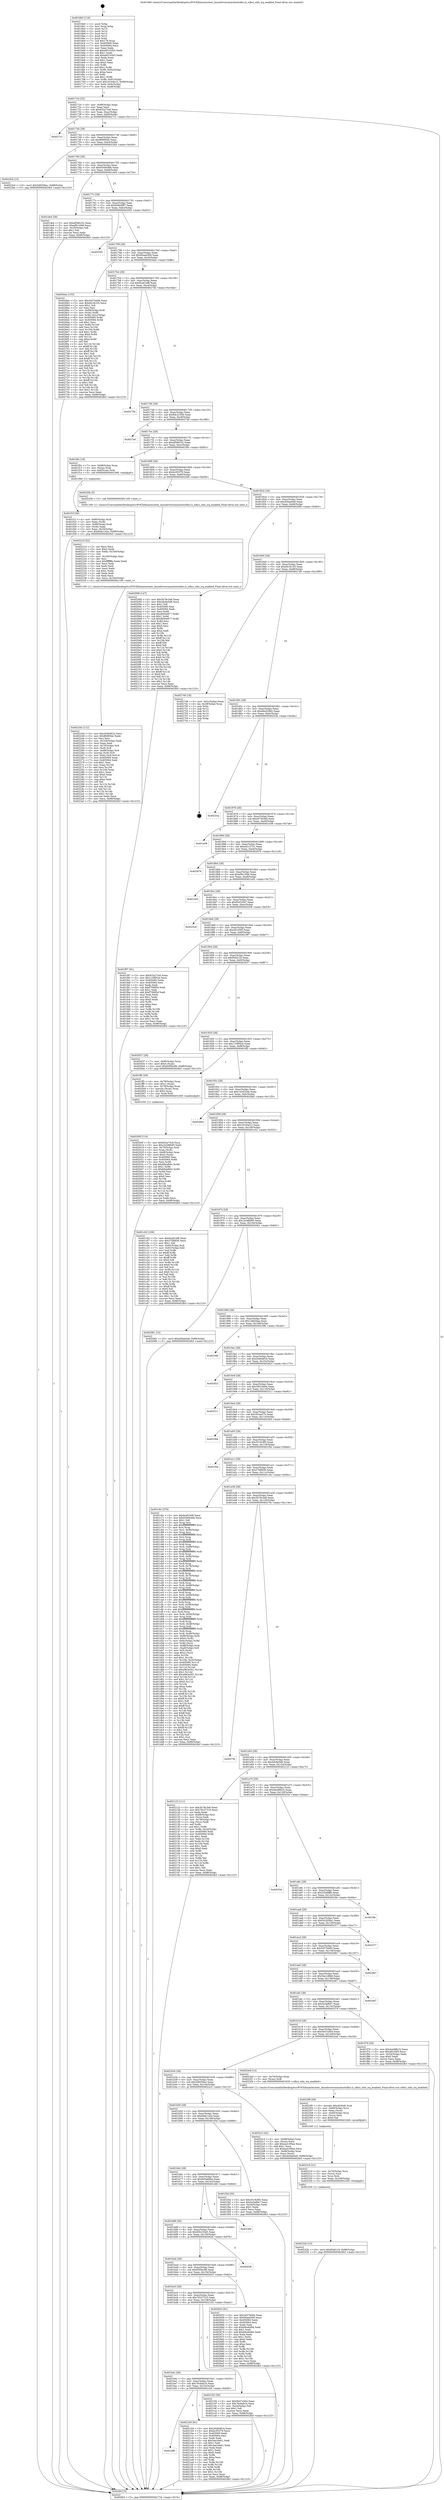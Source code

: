 digraph "0x4016b0" {
  label = "0x4016b0 (/mnt/c/Users/mathe/Desktop/tcc/POCII/binaries/extr_linuxdriversmmchostsdhci.h_sdhci_sdio_irq_enabled_Final-ollvm.out::main(0))"
  labelloc = "t"
  node[shape=record]

  Entry [label="",width=0.3,height=0.3,shape=circle,fillcolor=black,style=filled]
  "0x401724" [label="{
     0x401724 [32]\l
     | [instrs]\l
     &nbsp;&nbsp;0x401724 \<+6\>: mov -0x98(%rbp),%eax\l
     &nbsp;&nbsp;0x40172a \<+2\>: mov %eax,%ecx\l
     &nbsp;&nbsp;0x40172c \<+6\>: sub $0x832a73c6,%ecx\l
     &nbsp;&nbsp;0x401732 \<+6\>: mov %eax,-0xac(%rbp)\l
     &nbsp;&nbsp;0x401738 \<+6\>: mov %ecx,-0xb0(%rbp)\l
     &nbsp;&nbsp;0x40173e \<+6\>: je 00000000004027c1 \<main+0x1111\>\l
  }"]
  "0x4027c1" [label="{
     0x4027c1\l
  }", style=dashed]
  "0x401744" [label="{
     0x401744 [28]\l
     | [instrs]\l
     &nbsp;&nbsp;0x401744 \<+5\>: jmp 0000000000401749 \<main+0x99\>\l
     &nbsp;&nbsp;0x401749 \<+6\>: mov -0xac(%rbp),%eax\l
     &nbsp;&nbsp;0x40174f \<+5\>: sub $0x8f4f00dc,%eax\l
     &nbsp;&nbsp;0x401754 \<+6\>: mov %eax,-0xb4(%rbp)\l
     &nbsp;&nbsp;0x40175a \<+6\>: je 00000000004022b4 \<main+0xc04\>\l
  }"]
  Exit [label="",width=0.3,height=0.3,shape=circle,fillcolor=black,style=filled,peripheries=2]
  "0x4022b4" [label="{
     0x4022b4 [15]\l
     | [instrs]\l
     &nbsp;&nbsp;0x4022b4 \<+10\>: movl $0x5d8358ac,-0x98(%rbp)\l
     &nbsp;&nbsp;0x4022be \<+5\>: jmp 00000000004028cf \<main+0x121f\>\l
  }"]
  "0x401760" [label="{
     0x401760 [28]\l
     | [instrs]\l
     &nbsp;&nbsp;0x401760 \<+5\>: jmp 0000000000401765 \<main+0xb5\>\l
     &nbsp;&nbsp;0x401765 \<+6\>: mov -0xac(%rbp),%eax\l
     &nbsp;&nbsp;0x40176b \<+5\>: sub $0x93494466,%eax\l
     &nbsp;&nbsp;0x401770 \<+6\>: mov %eax,-0xb8(%rbp)\l
     &nbsp;&nbsp;0x401776 \<+6\>: je 0000000000401de4 \<main+0x734\>\l
  }"]
  "0x40232b" [label="{
     0x40232b [15]\l
     | [instrs]\l
     &nbsp;&nbsp;0x40232b \<+10\>: movl $0xf5dd124,-0x98(%rbp)\l
     &nbsp;&nbsp;0x402335 \<+5\>: jmp 00000000004028cf \<main+0x121f\>\l
  }"]
  "0x401de4" [label="{
     0x401de4 [30]\l
     | [instrs]\l
     &nbsp;&nbsp;0x401de4 \<+5\>: mov $0xaf596232,%eax\l
     &nbsp;&nbsp;0x401de9 \<+5\>: mov $0xef0c1646,%ecx\l
     &nbsp;&nbsp;0x401dee \<+3\>: mov -0x35(%rbp),%dl\l
     &nbsp;&nbsp;0x401df1 \<+3\>: test $0x1,%dl\l
     &nbsp;&nbsp;0x401df4 \<+3\>: cmovne %ecx,%eax\l
     &nbsp;&nbsp;0x401df7 \<+6\>: mov %eax,-0x98(%rbp)\l
     &nbsp;&nbsp;0x401dfd \<+5\>: jmp 00000000004028cf \<main+0x121f\>\l
  }"]
  "0x40177c" [label="{
     0x40177c [28]\l
     | [instrs]\l
     &nbsp;&nbsp;0x40177c \<+5\>: jmp 0000000000401781 \<main+0xd1\>\l
     &nbsp;&nbsp;0x401781 \<+6\>: mov -0xac(%rbp),%eax\l
     &nbsp;&nbsp;0x401787 \<+5\>: sub $0x938c88f7,%eax\l
     &nbsp;&nbsp;0x40178c \<+6\>: mov %eax,-0xbc(%rbp)\l
     &nbsp;&nbsp;0x401792 \<+6\>: je 0000000000402502 \<main+0xe52\>\l
  }"]
  "0x402316" [label="{
     0x402316 [21]\l
     | [instrs]\l
     &nbsp;&nbsp;0x402316 \<+4\>: mov -0x70(%rbp),%rcx\l
     &nbsp;&nbsp;0x40231a \<+3\>: mov (%rcx),%rcx\l
     &nbsp;&nbsp;0x40231d \<+3\>: mov %rcx,%rdi\l
     &nbsp;&nbsp;0x402320 \<+6\>: mov %eax,-0x168(%rbp)\l
     &nbsp;&nbsp;0x402326 \<+5\>: call 0000000000401030 \<free@plt\>\l
     | [calls]\l
     &nbsp;&nbsp;0x401030 \{1\} (unknown)\l
  }"]
  "0x402502" [label="{
     0x402502\l
  }", style=dashed]
  "0x401798" [label="{
     0x401798 [28]\l
     | [instrs]\l
     &nbsp;&nbsp;0x401798 \<+5\>: jmp 000000000040179d \<main+0xed\>\l
     &nbsp;&nbsp;0x40179d \<+6\>: mov -0xac(%rbp),%eax\l
     &nbsp;&nbsp;0x4017a3 \<+5\>: sub $0x95aed306,%eax\l
     &nbsp;&nbsp;0x4017a8 \<+6\>: mov %eax,-0xc0(%rbp)\l
     &nbsp;&nbsp;0x4017ae \<+6\>: je 00000000004026ae \<main+0xffe\>\l
  }"]
  "0x4022f9" [label="{
     0x4022f9 [29]\l
     | [instrs]\l
     &nbsp;&nbsp;0x4022f9 \<+10\>: movabs $0x4030d6,%rdi\l
     &nbsp;&nbsp;0x402303 \<+4\>: mov -0x60(%rbp),%rcx\l
     &nbsp;&nbsp;0x402307 \<+2\>: mov %eax,(%rcx)\l
     &nbsp;&nbsp;0x402309 \<+4\>: mov -0x60(%rbp),%rcx\l
     &nbsp;&nbsp;0x40230d \<+2\>: mov (%rcx),%esi\l
     &nbsp;&nbsp;0x40230f \<+2\>: mov $0x0,%al\l
     &nbsp;&nbsp;0x402311 \<+5\>: call 0000000000401040 \<printf@plt\>\l
     | [calls]\l
     &nbsp;&nbsp;0x401040 \{1\} (unknown)\l
  }"]
  "0x4026ae" [label="{
     0x4026ae [155]\l
     | [instrs]\l
     &nbsp;&nbsp;0x4026ae \<+5\>: mov $0x5457bb94,%eax\l
     &nbsp;&nbsp;0x4026b3 \<+5\>: mov $0xd418c1f3,%ecx\l
     &nbsp;&nbsp;0x4026b8 \<+2\>: mov $0x1,%dl\l
     &nbsp;&nbsp;0x4026ba \<+2\>: xor %esi,%esi\l
     &nbsp;&nbsp;0x4026bc \<+7\>: mov -0x90(%rbp),%rdi\l
     &nbsp;&nbsp;0x4026c3 \<+3\>: mov (%rdi),%r8d\l
     &nbsp;&nbsp;0x4026c6 \<+4\>: mov %r8d,-0x2c(%rbp)\l
     &nbsp;&nbsp;0x4026ca \<+8\>: mov 0x405060,%r8d\l
     &nbsp;&nbsp;0x4026d2 \<+8\>: mov 0x405064,%r9d\l
     &nbsp;&nbsp;0x4026da \<+3\>: sub $0x1,%esi\l
     &nbsp;&nbsp;0x4026dd \<+3\>: mov %r8d,%r10d\l
     &nbsp;&nbsp;0x4026e0 \<+3\>: add %esi,%r10d\l
     &nbsp;&nbsp;0x4026e3 \<+4\>: imul %r10d,%r8d\l
     &nbsp;&nbsp;0x4026e7 \<+4\>: and $0x1,%r8d\l
     &nbsp;&nbsp;0x4026eb \<+4\>: cmp $0x0,%r8d\l
     &nbsp;&nbsp;0x4026ef \<+4\>: sete %r11b\l
     &nbsp;&nbsp;0x4026f3 \<+4\>: cmp $0xa,%r9d\l
     &nbsp;&nbsp;0x4026f7 \<+3\>: setl %bl\l
     &nbsp;&nbsp;0x4026fa \<+3\>: mov %r11b,%r14b\l
     &nbsp;&nbsp;0x4026fd \<+4\>: xor $0xff,%r14b\l
     &nbsp;&nbsp;0x402701 \<+3\>: mov %bl,%r15b\l
     &nbsp;&nbsp;0x402704 \<+4\>: xor $0xff,%r15b\l
     &nbsp;&nbsp;0x402708 \<+3\>: xor $0x1,%dl\l
     &nbsp;&nbsp;0x40270b \<+3\>: mov %r14b,%r12b\l
     &nbsp;&nbsp;0x40270e \<+4\>: and $0xff,%r12b\l
     &nbsp;&nbsp;0x402712 \<+3\>: and %dl,%r11b\l
     &nbsp;&nbsp;0x402715 \<+3\>: mov %r15b,%r13b\l
     &nbsp;&nbsp;0x402718 \<+4\>: and $0xff,%r13b\l
     &nbsp;&nbsp;0x40271c \<+2\>: and %dl,%bl\l
     &nbsp;&nbsp;0x40271e \<+3\>: or %r11b,%r12b\l
     &nbsp;&nbsp;0x402721 \<+3\>: or %bl,%r13b\l
     &nbsp;&nbsp;0x402724 \<+3\>: xor %r13b,%r12b\l
     &nbsp;&nbsp;0x402727 \<+3\>: or %r15b,%r14b\l
     &nbsp;&nbsp;0x40272a \<+4\>: xor $0xff,%r14b\l
     &nbsp;&nbsp;0x40272e \<+3\>: or $0x1,%dl\l
     &nbsp;&nbsp;0x402731 \<+3\>: and %dl,%r14b\l
     &nbsp;&nbsp;0x402734 \<+3\>: or %r14b,%r12b\l
     &nbsp;&nbsp;0x402737 \<+4\>: test $0x1,%r12b\l
     &nbsp;&nbsp;0x40273b \<+3\>: cmovne %ecx,%eax\l
     &nbsp;&nbsp;0x40273e \<+6\>: mov %eax,-0x98(%rbp)\l
     &nbsp;&nbsp;0x402744 \<+5\>: jmp 00000000004028cf \<main+0x121f\>\l
  }"]
  "0x4017b4" [label="{
     0x4017b4 [28]\l
     | [instrs]\l
     &nbsp;&nbsp;0x4017b4 \<+5\>: jmp 00000000004017b9 \<main+0x109\>\l
     &nbsp;&nbsp;0x4017b9 \<+6\>: mov -0xac(%rbp),%eax\l
     &nbsp;&nbsp;0x4017bf \<+5\>: sub $0x9ca81bf6,%eax\l
     &nbsp;&nbsp;0x4017c4 \<+6\>: mov %eax,-0xc4(%rbp)\l
     &nbsp;&nbsp;0x4017ca \<+6\>: je 000000000040275b \<main+0x10ab\>\l
  }"]
  "0x402244" [label="{
     0x402244 [112]\l
     | [instrs]\l
     &nbsp;&nbsp;0x402244 \<+5\>: mov $0x2646481b,%ecx\l
     &nbsp;&nbsp;0x402249 \<+5\>: mov $0x8f4f00dc,%edx\l
     &nbsp;&nbsp;0x40224e \<+2\>: xor %esi,%esi\l
     &nbsp;&nbsp;0x402250 \<+6\>: mov -0x164(%rbp),%edi\l
     &nbsp;&nbsp;0x402256 \<+3\>: imul %eax,%edi\l
     &nbsp;&nbsp;0x402259 \<+4\>: mov -0x70(%rbp),%r8\l
     &nbsp;&nbsp;0x40225d \<+3\>: mov (%r8),%r8\l
     &nbsp;&nbsp;0x402260 \<+4\>: mov -0x68(%rbp),%r9\l
     &nbsp;&nbsp;0x402264 \<+3\>: movslq (%r9),%r9\l
     &nbsp;&nbsp;0x402267 \<+4\>: mov %edi,(%r8,%r9,4)\l
     &nbsp;&nbsp;0x40226b \<+7\>: mov 0x405060,%eax\l
     &nbsp;&nbsp;0x402272 \<+7\>: mov 0x405064,%edi\l
     &nbsp;&nbsp;0x402279 \<+3\>: sub $0x1,%esi\l
     &nbsp;&nbsp;0x40227c \<+3\>: mov %eax,%r10d\l
     &nbsp;&nbsp;0x40227f \<+3\>: add %esi,%r10d\l
     &nbsp;&nbsp;0x402282 \<+4\>: imul %r10d,%eax\l
     &nbsp;&nbsp;0x402286 \<+3\>: and $0x1,%eax\l
     &nbsp;&nbsp;0x402289 \<+3\>: cmp $0x0,%eax\l
     &nbsp;&nbsp;0x40228c \<+4\>: sete %r11b\l
     &nbsp;&nbsp;0x402290 \<+3\>: cmp $0xa,%edi\l
     &nbsp;&nbsp;0x402293 \<+3\>: setl %bl\l
     &nbsp;&nbsp;0x402296 \<+3\>: mov %r11b,%r14b\l
     &nbsp;&nbsp;0x402299 \<+3\>: and %bl,%r14b\l
     &nbsp;&nbsp;0x40229c \<+3\>: xor %bl,%r11b\l
     &nbsp;&nbsp;0x40229f \<+3\>: or %r11b,%r14b\l
     &nbsp;&nbsp;0x4022a2 \<+4\>: test $0x1,%r14b\l
     &nbsp;&nbsp;0x4022a6 \<+3\>: cmovne %edx,%ecx\l
     &nbsp;&nbsp;0x4022a9 \<+6\>: mov %ecx,-0x98(%rbp)\l
     &nbsp;&nbsp;0x4022af \<+5\>: jmp 00000000004028cf \<main+0x121f\>\l
  }"]
  "0x40275b" [label="{
     0x40275b\l
  }", style=dashed]
  "0x4017d0" [label="{
     0x4017d0 [28]\l
     | [instrs]\l
     &nbsp;&nbsp;0x4017d0 \<+5\>: jmp 00000000004017d5 \<main+0x125\>\l
     &nbsp;&nbsp;0x4017d5 \<+6\>: mov -0xac(%rbp),%eax\l
     &nbsp;&nbsp;0x4017db \<+5\>: sub $0x9dc2c556,%eax\l
     &nbsp;&nbsp;0x4017e0 \<+6\>: mov %eax,-0xc8(%rbp)\l
     &nbsp;&nbsp;0x4017e6 \<+6\>: je 00000000004027a0 \<main+0x10f0\>\l
  }"]
  "0x402210" [label="{
     0x402210 [52]\l
     | [instrs]\l
     &nbsp;&nbsp;0x402210 \<+2\>: xor %ecx,%ecx\l
     &nbsp;&nbsp;0x402212 \<+5\>: mov $0x2,%edx\l
     &nbsp;&nbsp;0x402217 \<+6\>: mov %edx,-0x160(%rbp)\l
     &nbsp;&nbsp;0x40221d \<+1\>: cltd\l
     &nbsp;&nbsp;0x40221e \<+6\>: mov -0x160(%rbp),%esi\l
     &nbsp;&nbsp;0x402224 \<+2\>: idiv %esi\l
     &nbsp;&nbsp;0x402226 \<+6\>: imul $0xfffffffe,%edx,%edx\l
     &nbsp;&nbsp;0x40222c \<+2\>: mov %ecx,%edi\l
     &nbsp;&nbsp;0x40222e \<+2\>: sub %edx,%edi\l
     &nbsp;&nbsp;0x402230 \<+2\>: mov %ecx,%edx\l
     &nbsp;&nbsp;0x402232 \<+3\>: sub $0x1,%edx\l
     &nbsp;&nbsp;0x402235 \<+2\>: add %edx,%edi\l
     &nbsp;&nbsp;0x402237 \<+2\>: sub %edi,%ecx\l
     &nbsp;&nbsp;0x402239 \<+6\>: mov %ecx,-0x164(%rbp)\l
     &nbsp;&nbsp;0x40223f \<+5\>: call 0000000000401160 \<next_i\>\l
     | [calls]\l
     &nbsp;&nbsp;0x401160 \{1\} (/mnt/c/Users/mathe/Desktop/tcc/POCII/binaries/extr_linuxdriversmmchostsdhci.h_sdhci_sdio_irq_enabled_Final-ollvm.out::next_i)\l
  }"]
  "0x4027a0" [label="{
     0x4027a0\l
  }", style=dashed]
  "0x4017ec" [label="{
     0x4017ec [28]\l
     | [instrs]\l
     &nbsp;&nbsp;0x4017ec \<+5\>: jmp 00000000004017f1 \<main+0x141\>\l
     &nbsp;&nbsp;0x4017f1 \<+6\>: mov -0xac(%rbp),%eax\l
     &nbsp;&nbsp;0x4017f7 \<+5\>: sub $0xaf596232,%eax\l
     &nbsp;&nbsp;0x4017fc \<+6\>: mov %eax,-0xcc(%rbp)\l
     &nbsp;&nbsp;0x401802 \<+6\>: je 0000000000401f0c \<main+0x85c\>\l
  }"]
  "0x401bf8" [label="{
     0x401bf8\l
  }", style=dashed]
  "0x401f0c" [label="{
     0x401f0c [19]\l
     | [instrs]\l
     &nbsp;&nbsp;0x401f0c \<+7\>: mov -0x88(%rbp),%rax\l
     &nbsp;&nbsp;0x401f13 \<+3\>: mov (%rax),%rax\l
     &nbsp;&nbsp;0x401f16 \<+4\>: mov 0x8(%rax),%rdi\l
     &nbsp;&nbsp;0x401f1a \<+5\>: call 0000000000401060 \<atoi@plt\>\l
     | [calls]\l
     &nbsp;&nbsp;0x401060 \{1\} (unknown)\l
  }"]
  "0x401808" [label="{
     0x401808 [28]\l
     | [instrs]\l
     &nbsp;&nbsp;0x401808 \<+5\>: jmp 000000000040180d \<main+0x15d\>\l
     &nbsp;&nbsp;0x40180d \<+6\>: mov -0xac(%rbp),%eax\l
     &nbsp;&nbsp;0x401813 \<+5\>: sub $0xbc5f1f79,%eax\l
     &nbsp;&nbsp;0x401818 \<+6\>: mov %eax,-0xd0(%rbp)\l
     &nbsp;&nbsp;0x40181e \<+6\>: je 000000000040220b \<main+0xb5b\>\l
  }"]
  "0x4021b0" [label="{
     0x4021b0 [91]\l
     | [instrs]\l
     &nbsp;&nbsp;0x4021b0 \<+5\>: mov $0x2646481b,%eax\l
     &nbsp;&nbsp;0x4021b5 \<+5\>: mov $0xbc5f1f79,%ecx\l
     &nbsp;&nbsp;0x4021ba \<+7\>: mov 0x405060,%edx\l
     &nbsp;&nbsp;0x4021c1 \<+7\>: mov 0x405064,%esi\l
     &nbsp;&nbsp;0x4021c8 \<+2\>: mov %edx,%edi\l
     &nbsp;&nbsp;0x4021ca \<+6\>: sub $0x3ae2de61,%edi\l
     &nbsp;&nbsp;0x4021d0 \<+3\>: sub $0x1,%edi\l
     &nbsp;&nbsp;0x4021d3 \<+6\>: add $0x3ae2de61,%edi\l
     &nbsp;&nbsp;0x4021d9 \<+3\>: imul %edi,%edx\l
     &nbsp;&nbsp;0x4021dc \<+3\>: and $0x1,%edx\l
     &nbsp;&nbsp;0x4021df \<+3\>: cmp $0x0,%edx\l
     &nbsp;&nbsp;0x4021e2 \<+4\>: sete %r8b\l
     &nbsp;&nbsp;0x4021e6 \<+3\>: cmp $0xa,%esi\l
     &nbsp;&nbsp;0x4021e9 \<+4\>: setl %r9b\l
     &nbsp;&nbsp;0x4021ed \<+3\>: mov %r8b,%r10b\l
     &nbsp;&nbsp;0x4021f0 \<+3\>: and %r9b,%r10b\l
     &nbsp;&nbsp;0x4021f3 \<+3\>: xor %r9b,%r8b\l
     &nbsp;&nbsp;0x4021f6 \<+3\>: or %r8b,%r10b\l
     &nbsp;&nbsp;0x4021f9 \<+4\>: test $0x1,%r10b\l
     &nbsp;&nbsp;0x4021fd \<+3\>: cmovne %ecx,%eax\l
     &nbsp;&nbsp;0x402200 \<+6\>: mov %eax,-0x98(%rbp)\l
     &nbsp;&nbsp;0x402206 \<+5\>: jmp 00000000004028cf \<main+0x121f\>\l
  }"]
  "0x40220b" [label="{
     0x40220b [5]\l
     | [instrs]\l
     &nbsp;&nbsp;0x40220b \<+5\>: call 0000000000401160 \<next_i\>\l
     | [calls]\l
     &nbsp;&nbsp;0x401160 \{1\} (/mnt/c/Users/mathe/Desktop/tcc/POCII/binaries/extr_linuxdriversmmchostsdhci.h_sdhci_sdio_irq_enabled_Final-ollvm.out::next_i)\l
  }"]
  "0x401824" [label="{
     0x401824 [28]\l
     | [instrs]\l
     &nbsp;&nbsp;0x401824 \<+5\>: jmp 0000000000401829 \<main+0x179\>\l
     &nbsp;&nbsp;0x401829 \<+6\>: mov -0xac(%rbp),%eax\l
     &nbsp;&nbsp;0x40182f \<+5\>: sub $0xd26ae0a9,%eax\l
     &nbsp;&nbsp;0x401834 \<+6\>: mov %eax,-0xd4(%rbp)\l
     &nbsp;&nbsp;0x40183a \<+6\>: je 0000000000402090 \<main+0x9e0\>\l
  }"]
  "0x401bdc" [label="{
     0x401bdc [28]\l
     | [instrs]\l
     &nbsp;&nbsp;0x401bdc \<+5\>: jmp 0000000000401be1 \<main+0x531\>\l
     &nbsp;&nbsp;0x401be1 \<+6\>: mov -0xac(%rbp),%eax\l
     &nbsp;&nbsp;0x401be7 \<+5\>: sub $0x76c6ab1b,%eax\l
     &nbsp;&nbsp;0x401bec \<+6\>: mov %eax,-0x15c(%rbp)\l
     &nbsp;&nbsp;0x401bf2 \<+6\>: je 00000000004021b0 \<main+0xb00\>\l
  }"]
  "0x402090" [label="{
     0x402090 [147]\l
     | [instrs]\l
     &nbsp;&nbsp;0x402090 \<+5\>: mov $0x3b78c3e8,%eax\l
     &nbsp;&nbsp;0x402095 \<+5\>: mov $0x4dc8e5d6,%ecx\l
     &nbsp;&nbsp;0x40209a \<+2\>: mov $0x1,%dl\l
     &nbsp;&nbsp;0x40209c \<+7\>: mov 0x405060,%esi\l
     &nbsp;&nbsp;0x4020a3 \<+7\>: mov 0x405064,%edi\l
     &nbsp;&nbsp;0x4020aa \<+3\>: mov %esi,%r8d\l
     &nbsp;&nbsp;0x4020ad \<+7\>: add $0xd650e877,%r8d\l
     &nbsp;&nbsp;0x4020b4 \<+4\>: sub $0x1,%r8d\l
     &nbsp;&nbsp;0x4020b8 \<+7\>: sub $0xd650e877,%r8d\l
     &nbsp;&nbsp;0x4020bf \<+4\>: imul %r8d,%esi\l
     &nbsp;&nbsp;0x4020c3 \<+3\>: and $0x1,%esi\l
     &nbsp;&nbsp;0x4020c6 \<+3\>: cmp $0x0,%esi\l
     &nbsp;&nbsp;0x4020c9 \<+4\>: sete %r9b\l
     &nbsp;&nbsp;0x4020cd \<+3\>: cmp $0xa,%edi\l
     &nbsp;&nbsp;0x4020d0 \<+4\>: setl %r10b\l
     &nbsp;&nbsp;0x4020d4 \<+3\>: mov %r9b,%r11b\l
     &nbsp;&nbsp;0x4020d7 \<+4\>: xor $0xff,%r11b\l
     &nbsp;&nbsp;0x4020db \<+3\>: mov %r10b,%bl\l
     &nbsp;&nbsp;0x4020de \<+3\>: xor $0xff,%bl\l
     &nbsp;&nbsp;0x4020e1 \<+3\>: xor $0x0,%dl\l
     &nbsp;&nbsp;0x4020e4 \<+3\>: mov %r11b,%r14b\l
     &nbsp;&nbsp;0x4020e7 \<+4\>: and $0x0,%r14b\l
     &nbsp;&nbsp;0x4020eb \<+3\>: and %dl,%r9b\l
     &nbsp;&nbsp;0x4020ee \<+3\>: mov %bl,%r15b\l
     &nbsp;&nbsp;0x4020f1 \<+4\>: and $0x0,%r15b\l
     &nbsp;&nbsp;0x4020f5 \<+3\>: and %dl,%r10b\l
     &nbsp;&nbsp;0x4020f8 \<+3\>: or %r9b,%r14b\l
     &nbsp;&nbsp;0x4020fb \<+3\>: or %r10b,%r15b\l
     &nbsp;&nbsp;0x4020fe \<+3\>: xor %r15b,%r14b\l
     &nbsp;&nbsp;0x402101 \<+3\>: or %bl,%r11b\l
     &nbsp;&nbsp;0x402104 \<+4\>: xor $0xff,%r11b\l
     &nbsp;&nbsp;0x402108 \<+3\>: or $0x0,%dl\l
     &nbsp;&nbsp;0x40210b \<+3\>: and %dl,%r11b\l
     &nbsp;&nbsp;0x40210e \<+3\>: or %r11b,%r14b\l
     &nbsp;&nbsp;0x402111 \<+4\>: test $0x1,%r14b\l
     &nbsp;&nbsp;0x402115 \<+3\>: cmovne %ecx,%eax\l
     &nbsp;&nbsp;0x402118 \<+6\>: mov %eax,-0x98(%rbp)\l
     &nbsp;&nbsp;0x40211e \<+5\>: jmp 00000000004028cf \<main+0x121f\>\l
  }"]
  "0x401840" [label="{
     0x401840 [28]\l
     | [instrs]\l
     &nbsp;&nbsp;0x401840 \<+5\>: jmp 0000000000401845 \<main+0x195\>\l
     &nbsp;&nbsp;0x401845 \<+6\>: mov -0xac(%rbp),%eax\l
     &nbsp;&nbsp;0x40184b \<+5\>: sub $0xd418c1f3,%eax\l
     &nbsp;&nbsp;0x401850 \<+6\>: mov %eax,-0xd8(%rbp)\l
     &nbsp;&nbsp;0x401856 \<+6\>: je 0000000000402749 \<main+0x1099\>\l
  }"]
  "0x402192" [label="{
     0x402192 [30]\l
     | [instrs]\l
     &nbsp;&nbsp;0x402192 \<+5\>: mov $0x5b47a504,%eax\l
     &nbsp;&nbsp;0x402197 \<+5\>: mov $0x76c6ab1b,%ecx\l
     &nbsp;&nbsp;0x40219c \<+3\>: mov -0x2d(%rbp),%dl\l
     &nbsp;&nbsp;0x40219f \<+3\>: test $0x1,%dl\l
     &nbsp;&nbsp;0x4021a2 \<+3\>: cmovne %ecx,%eax\l
     &nbsp;&nbsp;0x4021a5 \<+6\>: mov %eax,-0x98(%rbp)\l
     &nbsp;&nbsp;0x4021ab \<+5\>: jmp 00000000004028cf \<main+0x121f\>\l
  }"]
  "0x402749" [label="{
     0x402749 [18]\l
     | [instrs]\l
     &nbsp;&nbsp;0x402749 \<+3\>: mov -0x2c(%rbp),%eax\l
     &nbsp;&nbsp;0x40274c \<+4\>: lea -0x28(%rbp),%rsp\l
     &nbsp;&nbsp;0x402750 \<+1\>: pop %rbx\l
     &nbsp;&nbsp;0x402751 \<+2\>: pop %r12\l
     &nbsp;&nbsp;0x402753 \<+2\>: pop %r13\l
     &nbsp;&nbsp;0x402755 \<+2\>: pop %r14\l
     &nbsp;&nbsp;0x402757 \<+2\>: pop %r15\l
     &nbsp;&nbsp;0x402759 \<+1\>: pop %rbp\l
     &nbsp;&nbsp;0x40275a \<+1\>: ret\l
  }"]
  "0x40185c" [label="{
     0x40185c [28]\l
     | [instrs]\l
     &nbsp;&nbsp;0x40185c \<+5\>: jmp 0000000000401861 \<main+0x1b1\>\l
     &nbsp;&nbsp;0x401861 \<+6\>: mov -0xac(%rbp),%eax\l
     &nbsp;&nbsp;0x401867 \<+5\>: sub $0xd8a529d2,%eax\l
     &nbsp;&nbsp;0x40186c \<+6\>: mov %eax,-0xdc(%rbp)\l
     &nbsp;&nbsp;0x401872 \<+6\>: je 000000000040233a \<main+0xc8a\>\l
  }"]
  "0x401bc0" [label="{
     0x401bc0 [28]\l
     | [instrs]\l
     &nbsp;&nbsp;0x401bc0 \<+5\>: jmp 0000000000401bc5 \<main+0x515\>\l
     &nbsp;&nbsp;0x401bc5 \<+6\>: mov -0xac(%rbp),%eax\l
     &nbsp;&nbsp;0x401bcb \<+5\>: sub $0x70237210,%eax\l
     &nbsp;&nbsp;0x401bd0 \<+6\>: mov %eax,-0x158(%rbp)\l
     &nbsp;&nbsp;0x401bd6 \<+6\>: je 0000000000402192 \<main+0xae2\>\l
  }"]
  "0x40233a" [label="{
     0x40233a\l
  }", style=dashed]
  "0x401878" [label="{
     0x401878 [28]\l
     | [instrs]\l
     &nbsp;&nbsp;0x401878 \<+5\>: jmp 000000000040187d \<main+0x1cd\>\l
     &nbsp;&nbsp;0x40187d \<+6\>: mov -0xac(%rbp),%eax\l
     &nbsp;&nbsp;0x401883 \<+5\>: sub $0xe07454fd,%eax\l
     &nbsp;&nbsp;0x401888 \<+6\>: mov %eax,-0xe0(%rbp)\l
     &nbsp;&nbsp;0x40188e \<+6\>: je 0000000000401e58 \<main+0x7a8\>\l
  }"]
  "0x402653" [label="{
     0x402653 [91]\l
     | [instrs]\l
     &nbsp;&nbsp;0x402653 \<+5\>: mov $0x5457bb94,%eax\l
     &nbsp;&nbsp;0x402658 \<+5\>: mov $0x95aed306,%ecx\l
     &nbsp;&nbsp;0x40265d \<+7\>: mov 0x405060,%edx\l
     &nbsp;&nbsp;0x402664 \<+7\>: mov 0x405064,%esi\l
     &nbsp;&nbsp;0x40266b \<+2\>: mov %edx,%edi\l
     &nbsp;&nbsp;0x40266d \<+6\>: sub $0xb9ca6484,%edi\l
     &nbsp;&nbsp;0x402673 \<+3\>: sub $0x1,%edi\l
     &nbsp;&nbsp;0x402676 \<+6\>: add $0xb9ca6484,%edi\l
     &nbsp;&nbsp;0x40267c \<+3\>: imul %edi,%edx\l
     &nbsp;&nbsp;0x40267f \<+3\>: and $0x1,%edx\l
     &nbsp;&nbsp;0x402682 \<+3\>: cmp $0x0,%edx\l
     &nbsp;&nbsp;0x402685 \<+4\>: sete %r8b\l
     &nbsp;&nbsp;0x402689 \<+3\>: cmp $0xa,%esi\l
     &nbsp;&nbsp;0x40268c \<+4\>: setl %r9b\l
     &nbsp;&nbsp;0x402690 \<+3\>: mov %r8b,%r10b\l
     &nbsp;&nbsp;0x402693 \<+3\>: and %r9b,%r10b\l
     &nbsp;&nbsp;0x402696 \<+3\>: xor %r9b,%r8b\l
     &nbsp;&nbsp;0x402699 \<+3\>: or %r8b,%r10b\l
     &nbsp;&nbsp;0x40269c \<+4\>: test $0x1,%r10b\l
     &nbsp;&nbsp;0x4026a0 \<+3\>: cmovne %ecx,%eax\l
     &nbsp;&nbsp;0x4026a3 \<+6\>: mov %eax,-0x98(%rbp)\l
     &nbsp;&nbsp;0x4026a9 \<+5\>: jmp 00000000004028cf \<main+0x121f\>\l
  }"]
  "0x401e58" [label="{
     0x401e58\l
  }", style=dashed]
  "0x401894" [label="{
     0x401894 [28]\l
     | [instrs]\l
     &nbsp;&nbsp;0x401894 \<+5\>: jmp 0000000000401899 \<main+0x1e9\>\l
     &nbsp;&nbsp;0x401899 \<+6\>: mov -0xac(%rbp),%eax\l
     &nbsp;&nbsp;0x40189f \<+5\>: sub $0xed1c37e1,%eax\l
     &nbsp;&nbsp;0x4018a4 \<+6\>: mov %eax,-0xe4(%rbp)\l
     &nbsp;&nbsp;0x4018aa \<+6\>: je 0000000000402879 \<main+0x11c9\>\l
  }"]
  "0x401ba4" [label="{
     0x401ba4 [28]\l
     | [instrs]\l
     &nbsp;&nbsp;0x401ba4 \<+5\>: jmp 0000000000401ba9 \<main+0x4f9\>\l
     &nbsp;&nbsp;0x401ba9 \<+6\>: mov -0xac(%rbp),%eax\l
     &nbsp;&nbsp;0x401baf \<+5\>: sub $0x65f5bc89,%eax\l
     &nbsp;&nbsp;0x401bb4 \<+6\>: mov %eax,-0x154(%rbp)\l
     &nbsp;&nbsp;0x401bba \<+6\>: je 0000000000402653 \<main+0xfa3\>\l
  }"]
  "0x402879" [label="{
     0x402879\l
  }", style=dashed]
  "0x4018b0" [label="{
     0x4018b0 [28]\l
     | [instrs]\l
     &nbsp;&nbsp;0x4018b0 \<+5\>: jmp 00000000004018b5 \<main+0x205\>\l
     &nbsp;&nbsp;0x4018b5 \<+6\>: mov -0xac(%rbp),%eax\l
     &nbsp;&nbsp;0x4018bb \<+5\>: sub $0xef0c1646,%eax\l
     &nbsp;&nbsp;0x4018c0 \<+6\>: mov %eax,-0xe8(%rbp)\l
     &nbsp;&nbsp;0x4018c6 \<+6\>: je 0000000000401e02 \<main+0x752\>\l
  }"]
  "0x402628" [label="{
     0x402628\l
  }", style=dashed]
  "0x401e02" [label="{
     0x401e02\l
  }", style=dashed]
  "0x4018cc" [label="{
     0x4018cc [28]\l
     | [instrs]\l
     &nbsp;&nbsp;0x4018cc \<+5\>: jmp 00000000004018d1 \<main+0x221\>\l
     &nbsp;&nbsp;0x4018d1 \<+6\>: mov -0xac(%rbp),%eax\l
     &nbsp;&nbsp;0x4018d7 \<+5\>: sub $0xf5a525b7,%eax\l
     &nbsp;&nbsp;0x4018dc \<+6\>: mov %eax,-0xec(%rbp)\l
     &nbsp;&nbsp;0x4018e2 \<+6\>: je 00000000004025c8 \<main+0xf18\>\l
  }"]
  "0x401b88" [label="{
     0x401b88 [28]\l
     | [instrs]\l
     &nbsp;&nbsp;0x401b88 \<+5\>: jmp 0000000000401b8d \<main+0x4dd\>\l
     &nbsp;&nbsp;0x401b8d \<+6\>: mov -0xac(%rbp),%eax\l
     &nbsp;&nbsp;0x401b93 \<+5\>: sub $0x65b103e5,%eax\l
     &nbsp;&nbsp;0x401b98 \<+6\>: mov %eax,-0x150(%rbp)\l
     &nbsp;&nbsp;0x401b9e \<+6\>: je 0000000000402628 \<main+0xf78\>\l
  }"]
  "0x4025c8" [label="{
     0x4025c8\l
  }", style=dashed]
  "0x4018e8" [label="{
     0x4018e8 [28]\l
     | [instrs]\l
     &nbsp;&nbsp;0x4018e8 \<+5\>: jmp 00000000004018ed \<main+0x23d\>\l
     &nbsp;&nbsp;0x4018ed \<+6\>: mov -0xac(%rbp),%eax\l
     &nbsp;&nbsp;0x4018f3 \<+5\>: sub $0x49105f3,%eax\l
     &nbsp;&nbsp;0x4018f8 \<+6\>: mov %eax,-0xf0(%rbp)\l
     &nbsp;&nbsp;0x4018fe \<+6\>: je 0000000000401f97 \<main+0x8e7\>\l
  }"]
  "0x401efd" [label="{
     0x401efd\l
  }", style=dashed]
  "0x401f97" [label="{
     0x401f97 [91]\l
     | [instrs]\l
     &nbsp;&nbsp;0x401f97 \<+5\>: mov $0x832a73c6,%eax\l
     &nbsp;&nbsp;0x401f9c \<+5\>: mov $0x110f95cb,%ecx\l
     &nbsp;&nbsp;0x401fa1 \<+7\>: mov 0x405060,%edx\l
     &nbsp;&nbsp;0x401fa8 \<+7\>: mov 0x405064,%esi\l
     &nbsp;&nbsp;0x401faf \<+2\>: mov %edx,%edi\l
     &nbsp;&nbsp;0x401fb1 \<+6\>: sub $0xf70fdf5d,%edi\l
     &nbsp;&nbsp;0x401fb7 \<+3\>: sub $0x1,%edi\l
     &nbsp;&nbsp;0x401fba \<+6\>: add $0xf70fdf5d,%edi\l
     &nbsp;&nbsp;0x401fc0 \<+3\>: imul %edi,%edx\l
     &nbsp;&nbsp;0x401fc3 \<+3\>: and $0x1,%edx\l
     &nbsp;&nbsp;0x401fc6 \<+3\>: cmp $0x0,%edx\l
     &nbsp;&nbsp;0x401fc9 \<+4\>: sete %r8b\l
     &nbsp;&nbsp;0x401fcd \<+3\>: cmp $0xa,%esi\l
     &nbsp;&nbsp;0x401fd0 \<+4\>: setl %r9b\l
     &nbsp;&nbsp;0x401fd4 \<+3\>: mov %r8b,%r10b\l
     &nbsp;&nbsp;0x401fd7 \<+3\>: and %r9b,%r10b\l
     &nbsp;&nbsp;0x401fda \<+3\>: xor %r9b,%r8b\l
     &nbsp;&nbsp;0x401fdd \<+3\>: or %r8b,%r10b\l
     &nbsp;&nbsp;0x401fe0 \<+4\>: test $0x1,%r10b\l
     &nbsp;&nbsp;0x401fe4 \<+3\>: cmovne %ecx,%eax\l
     &nbsp;&nbsp;0x401fe7 \<+6\>: mov %eax,-0x98(%rbp)\l
     &nbsp;&nbsp;0x401fed \<+5\>: jmp 00000000004028cf \<main+0x121f\>\l
  }"]
  "0x401904" [label="{
     0x401904 [28]\l
     | [instrs]\l
     &nbsp;&nbsp;0x401904 \<+5\>: jmp 0000000000401909 \<main+0x259\>\l
     &nbsp;&nbsp;0x401909 \<+6\>: mov -0xac(%rbp),%eax\l
     &nbsp;&nbsp;0x40190f \<+5\>: sub $0xf5dd124,%eax\l
     &nbsp;&nbsp;0x401914 \<+6\>: mov %eax,-0xf4(%rbp)\l
     &nbsp;&nbsp;0x40191a \<+6\>: je 0000000000402637 \<main+0xf87\>\l
  }"]
  "0x40200f" [label="{
     0x40200f [114]\l
     | [instrs]\l
     &nbsp;&nbsp;0x40200f \<+5\>: mov $0x832a73c6,%ecx\l
     &nbsp;&nbsp;0x402014 \<+5\>: mov $0x1b3d8b95,%edx\l
     &nbsp;&nbsp;0x402019 \<+4\>: mov -0x70(%rbp),%rdi\l
     &nbsp;&nbsp;0x40201d \<+3\>: mov %rax,(%rdi)\l
     &nbsp;&nbsp;0x402020 \<+4\>: mov -0x68(%rbp),%rax\l
     &nbsp;&nbsp;0x402024 \<+6\>: movl $0x0,(%rax)\l
     &nbsp;&nbsp;0x40202a \<+7\>: mov 0x405060,%esi\l
     &nbsp;&nbsp;0x402031 \<+8\>: mov 0x405064,%r8d\l
     &nbsp;&nbsp;0x402039 \<+3\>: mov %esi,%r9d\l
     &nbsp;&nbsp;0x40203c \<+7\>: add $0x66dafb0c,%r9d\l
     &nbsp;&nbsp;0x402043 \<+4\>: sub $0x1,%r9d\l
     &nbsp;&nbsp;0x402047 \<+7\>: sub $0x66dafb0c,%r9d\l
     &nbsp;&nbsp;0x40204e \<+4\>: imul %r9d,%esi\l
     &nbsp;&nbsp;0x402052 \<+3\>: and $0x1,%esi\l
     &nbsp;&nbsp;0x402055 \<+3\>: cmp $0x0,%esi\l
     &nbsp;&nbsp;0x402058 \<+4\>: sete %r10b\l
     &nbsp;&nbsp;0x40205c \<+4\>: cmp $0xa,%r8d\l
     &nbsp;&nbsp;0x402060 \<+4\>: setl %r11b\l
     &nbsp;&nbsp;0x402064 \<+3\>: mov %r10b,%bl\l
     &nbsp;&nbsp;0x402067 \<+3\>: and %r11b,%bl\l
     &nbsp;&nbsp;0x40206a \<+3\>: xor %r11b,%r10b\l
     &nbsp;&nbsp;0x40206d \<+3\>: or %r10b,%bl\l
     &nbsp;&nbsp;0x402070 \<+3\>: test $0x1,%bl\l
     &nbsp;&nbsp;0x402073 \<+3\>: cmovne %edx,%ecx\l
     &nbsp;&nbsp;0x402076 \<+6\>: mov %ecx,-0x98(%rbp)\l
     &nbsp;&nbsp;0x40207c \<+5\>: jmp 00000000004028cf \<main+0x121f\>\l
  }"]
  "0x402637" [label="{
     0x402637 [28]\l
     | [instrs]\l
     &nbsp;&nbsp;0x402637 \<+7\>: mov -0x90(%rbp),%rax\l
     &nbsp;&nbsp;0x40263e \<+6\>: movl $0x0,(%rax)\l
     &nbsp;&nbsp;0x402644 \<+10\>: movl $0x65f5bc89,-0x98(%rbp)\l
     &nbsp;&nbsp;0x40264e \<+5\>: jmp 00000000004028cf \<main+0x121f\>\l
  }"]
  "0x401920" [label="{
     0x401920 [28]\l
     | [instrs]\l
     &nbsp;&nbsp;0x401920 \<+5\>: jmp 0000000000401925 \<main+0x275\>\l
     &nbsp;&nbsp;0x401925 \<+6\>: mov -0xac(%rbp),%eax\l
     &nbsp;&nbsp;0x40192b \<+5\>: sub $0x110f95cb,%eax\l
     &nbsp;&nbsp;0x401930 \<+6\>: mov %eax,-0xf8(%rbp)\l
     &nbsp;&nbsp;0x401936 \<+6\>: je 0000000000401ff2 \<main+0x942\>\l
  }"]
  "0x401b6c" [label="{
     0x401b6c [28]\l
     | [instrs]\l
     &nbsp;&nbsp;0x401b6c \<+5\>: jmp 0000000000401b71 \<main+0x4c1\>\l
     &nbsp;&nbsp;0x401b71 \<+6\>: mov -0xac(%rbp),%eax\l
     &nbsp;&nbsp;0x401b77 \<+5\>: sub $0x645a6bbe,%eax\l
     &nbsp;&nbsp;0x401b7c \<+6\>: mov %eax,-0x14c(%rbp)\l
     &nbsp;&nbsp;0x401b82 \<+6\>: je 0000000000401efd \<main+0x84d\>\l
  }"]
  "0x401ff2" [label="{
     0x401ff2 [29]\l
     | [instrs]\l
     &nbsp;&nbsp;0x401ff2 \<+4\>: mov -0x78(%rbp),%rax\l
     &nbsp;&nbsp;0x401ff6 \<+6\>: movl $0x1,(%rax)\l
     &nbsp;&nbsp;0x401ffc \<+4\>: mov -0x78(%rbp),%rax\l
     &nbsp;&nbsp;0x402000 \<+3\>: movslq (%rax),%rax\l
     &nbsp;&nbsp;0x402003 \<+4\>: shl $0x2,%rax\l
     &nbsp;&nbsp;0x402007 \<+3\>: mov %rax,%rdi\l
     &nbsp;&nbsp;0x40200a \<+5\>: call 0000000000401050 \<malloc@plt\>\l
     | [calls]\l
     &nbsp;&nbsp;0x401050 \{1\} (unknown)\l
  }"]
  "0x40193c" [label="{
     0x40193c [28]\l
     | [instrs]\l
     &nbsp;&nbsp;0x40193c \<+5\>: jmp 0000000000401941 \<main+0x291\>\l
     &nbsp;&nbsp;0x401941 \<+6\>: mov -0xac(%rbp),%eax\l
     &nbsp;&nbsp;0x401947 \<+5\>: sub $0x143432da,%eax\l
     &nbsp;&nbsp;0x40194c \<+6\>: mov %eax,-0xfc(%rbp)\l
     &nbsp;&nbsp;0x401952 \<+6\>: je 00000000004028a3 \<main+0x11f3\>\l
  }"]
  "0x401f3d" [label="{
     0x401f3d [30]\l
     | [instrs]\l
     &nbsp;&nbsp;0x401f3d \<+5\>: mov $0x3519c9f3,%eax\l
     &nbsp;&nbsp;0x401f42 \<+5\>: mov $0x5a3af6e7,%ecx\l
     &nbsp;&nbsp;0x401f47 \<+3\>: mov -0x34(%rbp),%edx\l
     &nbsp;&nbsp;0x401f4a \<+3\>: cmp $0x1,%edx\l
     &nbsp;&nbsp;0x401f4d \<+3\>: cmovl %ecx,%eax\l
     &nbsp;&nbsp;0x401f50 \<+6\>: mov %eax,-0x98(%rbp)\l
     &nbsp;&nbsp;0x401f56 \<+5\>: jmp 00000000004028cf \<main+0x121f\>\l
  }"]
  "0x4028a3" [label="{
     0x4028a3\l
  }", style=dashed]
  "0x401958" [label="{
     0x401958 [28]\l
     | [instrs]\l
     &nbsp;&nbsp;0x401958 \<+5\>: jmp 000000000040195d \<main+0x2ad\>\l
     &nbsp;&nbsp;0x40195d \<+6\>: mov -0xac(%rbp),%eax\l
     &nbsp;&nbsp;0x401963 \<+5\>: sub $0x16164e12,%eax\l
     &nbsp;&nbsp;0x401968 \<+6\>: mov %eax,-0x100(%rbp)\l
     &nbsp;&nbsp;0x40196e \<+6\>: je 0000000000401c02 \<main+0x552\>\l
  }"]
  "0x401b50" [label="{
     0x401b50 [28]\l
     | [instrs]\l
     &nbsp;&nbsp;0x401b50 \<+5\>: jmp 0000000000401b55 \<main+0x4a5\>\l
     &nbsp;&nbsp;0x401b55 \<+6\>: mov -0xac(%rbp),%eax\l
     &nbsp;&nbsp;0x401b5b \<+5\>: sub $0x60dc142e,%eax\l
     &nbsp;&nbsp;0x401b60 \<+6\>: mov %eax,-0x148(%rbp)\l
     &nbsp;&nbsp;0x401b66 \<+6\>: je 0000000000401f3d \<main+0x88d\>\l
  }"]
  "0x401c02" [label="{
     0x401c02 [106]\l
     | [instrs]\l
     &nbsp;&nbsp;0x401c02 \<+5\>: mov $0x9ca81bf6,%eax\l
     &nbsp;&nbsp;0x401c07 \<+5\>: mov $0x37fdf456,%ecx\l
     &nbsp;&nbsp;0x401c0c \<+2\>: mov $0x1,%dl\l
     &nbsp;&nbsp;0x401c0e \<+7\>: mov -0x92(%rbp),%sil\l
     &nbsp;&nbsp;0x401c15 \<+7\>: mov -0x91(%rbp),%dil\l
     &nbsp;&nbsp;0x401c1c \<+3\>: mov %sil,%r8b\l
     &nbsp;&nbsp;0x401c1f \<+4\>: xor $0xff,%r8b\l
     &nbsp;&nbsp;0x401c23 \<+3\>: mov %dil,%r9b\l
     &nbsp;&nbsp;0x401c26 \<+4\>: xor $0xff,%r9b\l
     &nbsp;&nbsp;0x401c2a \<+3\>: xor $0x0,%dl\l
     &nbsp;&nbsp;0x401c2d \<+3\>: mov %r8b,%r10b\l
     &nbsp;&nbsp;0x401c30 \<+4\>: and $0x0,%r10b\l
     &nbsp;&nbsp;0x401c34 \<+3\>: and %dl,%sil\l
     &nbsp;&nbsp;0x401c37 \<+3\>: mov %r9b,%r11b\l
     &nbsp;&nbsp;0x401c3a \<+4\>: and $0x0,%r11b\l
     &nbsp;&nbsp;0x401c3e \<+3\>: and %dl,%dil\l
     &nbsp;&nbsp;0x401c41 \<+3\>: or %sil,%r10b\l
     &nbsp;&nbsp;0x401c44 \<+3\>: or %dil,%r11b\l
     &nbsp;&nbsp;0x401c47 \<+3\>: xor %r11b,%r10b\l
     &nbsp;&nbsp;0x401c4a \<+3\>: or %r9b,%r8b\l
     &nbsp;&nbsp;0x401c4d \<+4\>: xor $0xff,%r8b\l
     &nbsp;&nbsp;0x401c51 \<+3\>: or $0x0,%dl\l
     &nbsp;&nbsp;0x401c54 \<+3\>: and %dl,%r8b\l
     &nbsp;&nbsp;0x401c57 \<+3\>: or %r8b,%r10b\l
     &nbsp;&nbsp;0x401c5a \<+4\>: test $0x1,%r10b\l
     &nbsp;&nbsp;0x401c5e \<+3\>: cmovne %ecx,%eax\l
     &nbsp;&nbsp;0x401c61 \<+6\>: mov %eax,-0x98(%rbp)\l
     &nbsp;&nbsp;0x401c67 \<+5\>: jmp 00000000004028cf \<main+0x121f\>\l
  }"]
  "0x401974" [label="{
     0x401974 [28]\l
     | [instrs]\l
     &nbsp;&nbsp;0x401974 \<+5\>: jmp 0000000000401979 \<main+0x2c9\>\l
     &nbsp;&nbsp;0x401979 \<+6\>: mov -0xac(%rbp),%eax\l
     &nbsp;&nbsp;0x40197f \<+5\>: sub $0x1b3d8b95,%eax\l
     &nbsp;&nbsp;0x401984 \<+6\>: mov %eax,-0x104(%rbp)\l
     &nbsp;&nbsp;0x40198a \<+6\>: je 0000000000402081 \<main+0x9d1\>\l
  }"]
  "0x4028cf" [label="{
     0x4028cf [5]\l
     | [instrs]\l
     &nbsp;&nbsp;0x4028cf \<+5\>: jmp 0000000000401724 \<main+0x74\>\l
  }"]
  "0x4016b0" [label="{
     0x4016b0 [116]\l
     | [instrs]\l
     &nbsp;&nbsp;0x4016b0 \<+1\>: push %rbp\l
     &nbsp;&nbsp;0x4016b1 \<+3\>: mov %rsp,%rbp\l
     &nbsp;&nbsp;0x4016b4 \<+2\>: push %r15\l
     &nbsp;&nbsp;0x4016b6 \<+2\>: push %r14\l
     &nbsp;&nbsp;0x4016b8 \<+2\>: push %r13\l
     &nbsp;&nbsp;0x4016ba \<+2\>: push %r12\l
     &nbsp;&nbsp;0x4016bc \<+1\>: push %rbx\l
     &nbsp;&nbsp;0x4016bd \<+7\>: sub $0x178,%rsp\l
     &nbsp;&nbsp;0x4016c4 \<+7\>: mov 0x405060,%eax\l
     &nbsp;&nbsp;0x4016cb \<+7\>: mov 0x405064,%ecx\l
     &nbsp;&nbsp;0x4016d2 \<+2\>: mov %eax,%edx\l
     &nbsp;&nbsp;0x4016d4 \<+6\>: sub $0xe60102b3,%edx\l
     &nbsp;&nbsp;0x4016da \<+3\>: sub $0x1,%edx\l
     &nbsp;&nbsp;0x4016dd \<+6\>: add $0xe60102b3,%edx\l
     &nbsp;&nbsp;0x4016e3 \<+3\>: imul %edx,%eax\l
     &nbsp;&nbsp;0x4016e6 \<+3\>: and $0x1,%eax\l
     &nbsp;&nbsp;0x4016e9 \<+3\>: cmp $0x0,%eax\l
     &nbsp;&nbsp;0x4016ec \<+4\>: sete %r8b\l
     &nbsp;&nbsp;0x4016f0 \<+4\>: and $0x1,%r8b\l
     &nbsp;&nbsp;0x4016f4 \<+7\>: mov %r8b,-0x92(%rbp)\l
     &nbsp;&nbsp;0x4016fb \<+3\>: cmp $0xa,%ecx\l
     &nbsp;&nbsp;0x4016fe \<+4\>: setl %r8b\l
     &nbsp;&nbsp;0x401702 \<+4\>: and $0x1,%r8b\l
     &nbsp;&nbsp;0x401706 \<+7\>: mov %r8b,-0x91(%rbp)\l
     &nbsp;&nbsp;0x40170d \<+10\>: movl $0x16164e12,-0x98(%rbp)\l
     &nbsp;&nbsp;0x401717 \<+6\>: mov %edi,-0x9c(%rbp)\l
     &nbsp;&nbsp;0x40171d \<+7\>: mov %rsi,-0xa8(%rbp)\l
  }"]
  "0x4022c3" [label="{
     0x4022c3 [42]\l
     | [instrs]\l
     &nbsp;&nbsp;0x4022c3 \<+4\>: mov -0x68(%rbp),%rax\l
     &nbsp;&nbsp;0x4022c7 \<+2\>: mov (%rax),%ecx\l
     &nbsp;&nbsp;0x4022c9 \<+6\>: add $0xea4199a4,%ecx\l
     &nbsp;&nbsp;0x4022cf \<+3\>: add $0x1,%ecx\l
     &nbsp;&nbsp;0x4022d2 \<+6\>: sub $0xea4199a4,%ecx\l
     &nbsp;&nbsp;0x4022d8 \<+4\>: mov -0x68(%rbp),%rax\l
     &nbsp;&nbsp;0x4022dc \<+2\>: mov %ecx,(%rax)\l
     &nbsp;&nbsp;0x4022de \<+10\>: movl $0xd26ae0a9,-0x98(%rbp)\l
     &nbsp;&nbsp;0x4022e8 \<+5\>: jmp 00000000004028cf \<main+0x121f\>\l
  }"]
  "0x402081" [label="{
     0x402081 [15]\l
     | [instrs]\l
     &nbsp;&nbsp;0x402081 \<+10\>: movl $0xd26ae0a9,-0x98(%rbp)\l
     &nbsp;&nbsp;0x40208b \<+5\>: jmp 00000000004028cf \<main+0x121f\>\l
  }"]
  "0x401990" [label="{
     0x401990 [28]\l
     | [instrs]\l
     &nbsp;&nbsp;0x401990 \<+5\>: jmp 0000000000401995 \<main+0x2e5\>\l
     &nbsp;&nbsp;0x401995 \<+6\>: mov -0xac(%rbp),%eax\l
     &nbsp;&nbsp;0x40199b \<+5\>: sub $0x1dbf2daa,%eax\l
     &nbsp;&nbsp;0x4019a0 \<+6\>: mov %eax,-0x108(%rbp)\l
     &nbsp;&nbsp;0x4019a6 \<+6\>: je 000000000040239b \<main+0xceb\>\l
  }"]
  "0x401b34" [label="{
     0x401b34 [28]\l
     | [instrs]\l
     &nbsp;&nbsp;0x401b34 \<+5\>: jmp 0000000000401b39 \<main+0x489\>\l
     &nbsp;&nbsp;0x401b39 \<+6\>: mov -0xac(%rbp),%eax\l
     &nbsp;&nbsp;0x401b3f \<+5\>: sub $0x5d8358ac,%eax\l
     &nbsp;&nbsp;0x401b44 \<+6\>: mov %eax,-0x144(%rbp)\l
     &nbsp;&nbsp;0x401b4a \<+6\>: je 00000000004022c3 \<main+0xc13\>\l
  }"]
  "0x40239b" [label="{
     0x40239b\l
  }", style=dashed]
  "0x4019ac" [label="{
     0x4019ac [28]\l
     | [instrs]\l
     &nbsp;&nbsp;0x4019ac \<+5\>: jmp 00000000004019b1 \<main+0x301\>\l
     &nbsp;&nbsp;0x4019b1 \<+6\>: mov -0xac(%rbp),%eax\l
     &nbsp;&nbsp;0x4019b7 \<+5\>: sub $0x2646481b,%eax\l
     &nbsp;&nbsp;0x4019bc \<+6\>: mov %eax,-0x10c(%rbp)\l
     &nbsp;&nbsp;0x4019c2 \<+6\>: je 0000000000402823 \<main+0x1173\>\l
  }"]
  "0x4022ed" [label="{
     0x4022ed [12]\l
     | [instrs]\l
     &nbsp;&nbsp;0x4022ed \<+4\>: mov -0x70(%rbp),%rax\l
     &nbsp;&nbsp;0x4022f1 \<+3\>: mov (%rax),%rdi\l
     &nbsp;&nbsp;0x4022f4 \<+5\>: call 0000000000401620 \<sdhci_sdio_irq_enabled\>\l
     | [calls]\l
     &nbsp;&nbsp;0x401620 \{1\} (/mnt/c/Users/mathe/Desktop/tcc/POCII/binaries/extr_linuxdriversmmchostsdhci.h_sdhci_sdio_irq_enabled_Final-ollvm.out::sdhci_sdio_irq_enabled)\l
  }"]
  "0x402823" [label="{
     0x402823\l
  }", style=dashed]
  "0x4019c8" [label="{
     0x4019c8 [28]\l
     | [instrs]\l
     &nbsp;&nbsp;0x4019c8 \<+5\>: jmp 00000000004019cd \<main+0x31d\>\l
     &nbsp;&nbsp;0x4019cd \<+6\>: mov -0xac(%rbp),%eax\l
     &nbsp;&nbsp;0x4019d3 \<+5\>: sub $0x2801da04,%eax\l
     &nbsp;&nbsp;0x4019d8 \<+6\>: mov %eax,-0x110(%rbp)\l
     &nbsp;&nbsp;0x4019de \<+6\>: je 0000000000402511 \<main+0xe61\>\l
  }"]
  "0x401b18" [label="{
     0x401b18 [28]\l
     | [instrs]\l
     &nbsp;&nbsp;0x401b18 \<+5\>: jmp 0000000000401b1d \<main+0x46d\>\l
     &nbsp;&nbsp;0x401b1d \<+6\>: mov -0xac(%rbp),%eax\l
     &nbsp;&nbsp;0x401b23 \<+5\>: sub $0x5b47a504,%eax\l
     &nbsp;&nbsp;0x401b28 \<+6\>: mov %eax,-0x140(%rbp)\l
     &nbsp;&nbsp;0x401b2e \<+6\>: je 00000000004022ed \<main+0xc3d\>\l
  }"]
  "0x402511" [label="{
     0x402511\l
  }", style=dashed]
  "0x4019e4" [label="{
     0x4019e4 [28]\l
     | [instrs]\l
     &nbsp;&nbsp;0x4019e4 \<+5\>: jmp 00000000004019e9 \<main+0x339\>\l
     &nbsp;&nbsp;0x4019e9 \<+6\>: mov -0xac(%rbp),%eax\l
     &nbsp;&nbsp;0x4019ef \<+5\>: sub $0x30caa57e,%eax\l
     &nbsp;&nbsp;0x4019f4 \<+6\>: mov %eax,-0x114(%rbp)\l
     &nbsp;&nbsp;0x4019fa \<+6\>: je 000000000040256d \<main+0xebd\>\l
  }"]
  "0x401f79" [label="{
     0x401f79 [30]\l
     | [instrs]\l
     &nbsp;&nbsp;0x401f79 \<+5\>: mov $0x4ee98b1b,%eax\l
     &nbsp;&nbsp;0x401f7e \<+5\>: mov $0x49105f3,%ecx\l
     &nbsp;&nbsp;0x401f83 \<+3\>: mov -0x34(%rbp),%edx\l
     &nbsp;&nbsp;0x401f86 \<+3\>: cmp $0x0,%edx\l
     &nbsp;&nbsp;0x401f89 \<+3\>: cmove %ecx,%eax\l
     &nbsp;&nbsp;0x401f8c \<+6\>: mov %eax,-0x98(%rbp)\l
     &nbsp;&nbsp;0x401f92 \<+5\>: jmp 00000000004028cf \<main+0x121f\>\l
  }"]
  "0x40256d" [label="{
     0x40256d\l
  }", style=dashed]
  "0x401a00" [label="{
     0x401a00 [28]\l
     | [instrs]\l
     &nbsp;&nbsp;0x401a00 \<+5\>: jmp 0000000000401a05 \<main+0x355\>\l
     &nbsp;&nbsp;0x401a05 \<+6\>: mov -0xac(%rbp),%eax\l
     &nbsp;&nbsp;0x401a0b \<+5\>: sub $0x3519c9f3,%eax\l
     &nbsp;&nbsp;0x401a10 \<+6\>: mov %eax,-0x118(%rbp)\l
     &nbsp;&nbsp;0x401a16 \<+6\>: je 0000000000401f5b \<main+0x8ab\>\l
  }"]
  "0x401afc" [label="{
     0x401afc [28]\l
     | [instrs]\l
     &nbsp;&nbsp;0x401afc \<+5\>: jmp 0000000000401b01 \<main+0x451\>\l
     &nbsp;&nbsp;0x401b01 \<+6\>: mov -0xac(%rbp),%eax\l
     &nbsp;&nbsp;0x401b07 \<+5\>: sub $0x5a3af6e7,%eax\l
     &nbsp;&nbsp;0x401b0c \<+6\>: mov %eax,-0x13c(%rbp)\l
     &nbsp;&nbsp;0x401b12 \<+6\>: je 0000000000401f79 \<main+0x8c9\>\l
  }"]
  "0x401f5b" [label="{
     0x401f5b\l
  }", style=dashed]
  "0x401a1c" [label="{
     0x401a1c [28]\l
     | [instrs]\l
     &nbsp;&nbsp;0x401a1c \<+5\>: jmp 0000000000401a21 \<main+0x371\>\l
     &nbsp;&nbsp;0x401a21 \<+6\>: mov -0xac(%rbp),%eax\l
     &nbsp;&nbsp;0x401a27 \<+5\>: sub $0x37fdf456,%eax\l
     &nbsp;&nbsp;0x401a2c \<+6\>: mov %eax,-0x11c(%rbp)\l
     &nbsp;&nbsp;0x401a32 \<+6\>: je 0000000000401c6c \<main+0x5bc\>\l
  }"]
  "0x402487" [label="{
     0x402487\l
  }", style=dashed]
  "0x401c6c" [label="{
     0x401c6c [376]\l
     | [instrs]\l
     &nbsp;&nbsp;0x401c6c \<+5\>: mov $0x9ca81bf6,%eax\l
     &nbsp;&nbsp;0x401c71 \<+5\>: mov $0x93494466,%ecx\l
     &nbsp;&nbsp;0x401c76 \<+2\>: mov $0x1,%dl\l
     &nbsp;&nbsp;0x401c78 \<+3\>: mov %rsp,%rsi\l
     &nbsp;&nbsp;0x401c7b \<+4\>: add $0xfffffffffffffff0,%rsi\l
     &nbsp;&nbsp;0x401c7f \<+3\>: mov %rsi,%rsp\l
     &nbsp;&nbsp;0x401c82 \<+7\>: mov %rsi,-0x90(%rbp)\l
     &nbsp;&nbsp;0x401c89 \<+3\>: mov %rsp,%rsi\l
     &nbsp;&nbsp;0x401c8c \<+4\>: add $0xfffffffffffffff0,%rsi\l
     &nbsp;&nbsp;0x401c90 \<+3\>: mov %rsi,%rsp\l
     &nbsp;&nbsp;0x401c93 \<+3\>: mov %rsp,%rdi\l
     &nbsp;&nbsp;0x401c96 \<+4\>: add $0xfffffffffffffff0,%rdi\l
     &nbsp;&nbsp;0x401c9a \<+3\>: mov %rdi,%rsp\l
     &nbsp;&nbsp;0x401c9d \<+7\>: mov %rdi,-0x88(%rbp)\l
     &nbsp;&nbsp;0x401ca4 \<+3\>: mov %rsp,%rdi\l
     &nbsp;&nbsp;0x401ca7 \<+4\>: add $0xfffffffffffffff0,%rdi\l
     &nbsp;&nbsp;0x401cab \<+3\>: mov %rdi,%rsp\l
     &nbsp;&nbsp;0x401cae \<+4\>: mov %rdi,-0x80(%rbp)\l
     &nbsp;&nbsp;0x401cb2 \<+3\>: mov %rsp,%rdi\l
     &nbsp;&nbsp;0x401cb5 \<+4\>: add $0xfffffffffffffff0,%rdi\l
     &nbsp;&nbsp;0x401cb9 \<+3\>: mov %rdi,%rsp\l
     &nbsp;&nbsp;0x401cbc \<+4\>: mov %rdi,-0x78(%rbp)\l
     &nbsp;&nbsp;0x401cc0 \<+3\>: mov %rsp,%rdi\l
     &nbsp;&nbsp;0x401cc3 \<+4\>: add $0xfffffffffffffff0,%rdi\l
     &nbsp;&nbsp;0x401cc7 \<+3\>: mov %rdi,%rsp\l
     &nbsp;&nbsp;0x401cca \<+4\>: mov %rdi,-0x70(%rbp)\l
     &nbsp;&nbsp;0x401cce \<+3\>: mov %rsp,%rdi\l
     &nbsp;&nbsp;0x401cd1 \<+4\>: add $0xfffffffffffffff0,%rdi\l
     &nbsp;&nbsp;0x401cd5 \<+3\>: mov %rdi,%rsp\l
     &nbsp;&nbsp;0x401cd8 \<+4\>: mov %rdi,-0x68(%rbp)\l
     &nbsp;&nbsp;0x401cdc \<+3\>: mov %rsp,%rdi\l
     &nbsp;&nbsp;0x401cdf \<+4\>: add $0xfffffffffffffff0,%rdi\l
     &nbsp;&nbsp;0x401ce3 \<+3\>: mov %rdi,%rsp\l
     &nbsp;&nbsp;0x401ce6 \<+4\>: mov %rdi,-0x60(%rbp)\l
     &nbsp;&nbsp;0x401cea \<+3\>: mov %rsp,%rdi\l
     &nbsp;&nbsp;0x401ced \<+4\>: add $0xfffffffffffffff0,%rdi\l
     &nbsp;&nbsp;0x401cf1 \<+3\>: mov %rdi,%rsp\l
     &nbsp;&nbsp;0x401cf4 \<+4\>: mov %rdi,-0x58(%rbp)\l
     &nbsp;&nbsp;0x401cf8 \<+3\>: mov %rsp,%rdi\l
     &nbsp;&nbsp;0x401cfb \<+4\>: add $0xfffffffffffffff0,%rdi\l
     &nbsp;&nbsp;0x401cff \<+3\>: mov %rdi,%rsp\l
     &nbsp;&nbsp;0x401d02 \<+4\>: mov %rdi,-0x50(%rbp)\l
     &nbsp;&nbsp;0x401d06 \<+3\>: mov %rsp,%rdi\l
     &nbsp;&nbsp;0x401d09 \<+4\>: add $0xfffffffffffffff0,%rdi\l
     &nbsp;&nbsp;0x401d0d \<+3\>: mov %rdi,%rsp\l
     &nbsp;&nbsp;0x401d10 \<+4\>: mov %rdi,-0x48(%rbp)\l
     &nbsp;&nbsp;0x401d14 \<+3\>: mov %rsp,%rdi\l
     &nbsp;&nbsp;0x401d17 \<+4\>: add $0xfffffffffffffff0,%rdi\l
     &nbsp;&nbsp;0x401d1b \<+3\>: mov %rdi,%rsp\l
     &nbsp;&nbsp;0x401d1e \<+4\>: mov %rdi,-0x40(%rbp)\l
     &nbsp;&nbsp;0x401d22 \<+7\>: mov -0x90(%rbp),%rdi\l
     &nbsp;&nbsp;0x401d29 \<+6\>: movl $0x0,(%rdi)\l
     &nbsp;&nbsp;0x401d2f \<+7\>: mov -0x9c(%rbp),%r8d\l
     &nbsp;&nbsp;0x401d36 \<+3\>: mov %r8d,(%rsi)\l
     &nbsp;&nbsp;0x401d39 \<+7\>: mov -0x88(%rbp),%rdi\l
     &nbsp;&nbsp;0x401d40 \<+7\>: mov -0xa8(%rbp),%r9\l
     &nbsp;&nbsp;0x401d47 \<+3\>: mov %r9,(%rdi)\l
     &nbsp;&nbsp;0x401d4a \<+3\>: cmpl $0x2,(%rsi)\l
     &nbsp;&nbsp;0x401d4d \<+4\>: setne %r10b\l
     &nbsp;&nbsp;0x401d51 \<+4\>: and $0x1,%r10b\l
     &nbsp;&nbsp;0x401d55 \<+4\>: mov %r10b,-0x35(%rbp)\l
     &nbsp;&nbsp;0x401d59 \<+8\>: mov 0x405060,%r11d\l
     &nbsp;&nbsp;0x401d61 \<+7\>: mov 0x405064,%ebx\l
     &nbsp;&nbsp;0x401d68 \<+3\>: mov %r11d,%r14d\l
     &nbsp;&nbsp;0x401d6b \<+7\>: sub $0xa9b3e501,%r14d\l
     &nbsp;&nbsp;0x401d72 \<+4\>: sub $0x1,%r14d\l
     &nbsp;&nbsp;0x401d76 \<+7\>: add $0xa9b3e501,%r14d\l
     &nbsp;&nbsp;0x401d7d \<+4\>: imul %r14d,%r11d\l
     &nbsp;&nbsp;0x401d81 \<+4\>: and $0x1,%r11d\l
     &nbsp;&nbsp;0x401d85 \<+4\>: cmp $0x0,%r11d\l
     &nbsp;&nbsp;0x401d89 \<+4\>: sete %r10b\l
     &nbsp;&nbsp;0x401d8d \<+3\>: cmp $0xa,%ebx\l
     &nbsp;&nbsp;0x401d90 \<+4\>: setl %r15b\l
     &nbsp;&nbsp;0x401d94 \<+3\>: mov %r10b,%r12b\l
     &nbsp;&nbsp;0x401d97 \<+4\>: xor $0xff,%r12b\l
     &nbsp;&nbsp;0x401d9b \<+3\>: mov %r15b,%r13b\l
     &nbsp;&nbsp;0x401d9e \<+4\>: xor $0xff,%r13b\l
     &nbsp;&nbsp;0x401da2 \<+3\>: xor $0x1,%dl\l
     &nbsp;&nbsp;0x401da5 \<+3\>: mov %r12b,%sil\l
     &nbsp;&nbsp;0x401da8 \<+4\>: and $0xff,%sil\l
     &nbsp;&nbsp;0x401dac \<+3\>: and %dl,%r10b\l
     &nbsp;&nbsp;0x401daf \<+3\>: mov %r13b,%dil\l
     &nbsp;&nbsp;0x401db2 \<+4\>: and $0xff,%dil\l
     &nbsp;&nbsp;0x401db6 \<+3\>: and %dl,%r15b\l
     &nbsp;&nbsp;0x401db9 \<+3\>: or %r10b,%sil\l
     &nbsp;&nbsp;0x401dbc \<+3\>: or %r15b,%dil\l
     &nbsp;&nbsp;0x401dbf \<+3\>: xor %dil,%sil\l
     &nbsp;&nbsp;0x401dc2 \<+3\>: or %r13b,%r12b\l
     &nbsp;&nbsp;0x401dc5 \<+4\>: xor $0xff,%r12b\l
     &nbsp;&nbsp;0x401dc9 \<+3\>: or $0x1,%dl\l
     &nbsp;&nbsp;0x401dcc \<+3\>: and %dl,%r12b\l
     &nbsp;&nbsp;0x401dcf \<+3\>: or %r12b,%sil\l
     &nbsp;&nbsp;0x401dd2 \<+4\>: test $0x1,%sil\l
     &nbsp;&nbsp;0x401dd6 \<+3\>: cmovne %ecx,%eax\l
     &nbsp;&nbsp;0x401dd9 \<+6\>: mov %eax,-0x98(%rbp)\l
     &nbsp;&nbsp;0x401ddf \<+5\>: jmp 00000000004028cf \<main+0x121f\>\l
  }"]
  "0x401a38" [label="{
     0x401a38 [28]\l
     | [instrs]\l
     &nbsp;&nbsp;0x401a38 \<+5\>: jmp 0000000000401a3d \<main+0x38d\>\l
     &nbsp;&nbsp;0x401a3d \<+6\>: mov -0xac(%rbp),%eax\l
     &nbsp;&nbsp;0x401a43 \<+5\>: sub $0x3b78c3e8,%eax\l
     &nbsp;&nbsp;0x401a48 \<+6\>: mov %eax,-0x120(%rbp)\l
     &nbsp;&nbsp;0x401a4e \<+6\>: je 00000000004027fe \<main+0x114e\>\l
  }"]
  "0x401ae0" [label="{
     0x401ae0 [28]\l
     | [instrs]\l
     &nbsp;&nbsp;0x401ae0 \<+5\>: jmp 0000000000401ae5 \<main+0x435\>\l
     &nbsp;&nbsp;0x401ae5 \<+6\>: mov -0xac(%rbp),%eax\l
     &nbsp;&nbsp;0x401aeb \<+5\>: sub $0x54e1d6b6,%eax\l
     &nbsp;&nbsp;0x401af0 \<+6\>: mov %eax,-0x138(%rbp)\l
     &nbsp;&nbsp;0x401af6 \<+6\>: je 0000000000402487 \<main+0xdd7\>\l
  }"]
  "0x401f1f" [label="{
     0x401f1f [30]\l
     | [instrs]\l
     &nbsp;&nbsp;0x401f1f \<+4\>: mov -0x80(%rbp),%rdi\l
     &nbsp;&nbsp;0x401f23 \<+2\>: mov %eax,(%rdi)\l
     &nbsp;&nbsp;0x401f25 \<+4\>: mov -0x80(%rbp),%rdi\l
     &nbsp;&nbsp;0x401f29 \<+2\>: mov (%rdi),%eax\l
     &nbsp;&nbsp;0x401f2b \<+3\>: mov %eax,-0x34(%rbp)\l
     &nbsp;&nbsp;0x401f2e \<+10\>: movl $0x60dc142e,-0x98(%rbp)\l
     &nbsp;&nbsp;0x401f38 \<+5\>: jmp 00000000004028cf \<main+0x121f\>\l
  }"]
  "0x4028b7" [label="{
     0x4028b7\l
  }", style=dashed]
  "0x4027fe" [label="{
     0x4027fe\l
  }", style=dashed]
  "0x401a54" [label="{
     0x401a54 [28]\l
     | [instrs]\l
     &nbsp;&nbsp;0x401a54 \<+5\>: jmp 0000000000401a59 \<main+0x3a9\>\l
     &nbsp;&nbsp;0x401a59 \<+6\>: mov -0xac(%rbp),%eax\l
     &nbsp;&nbsp;0x401a5f \<+5\>: sub $0x4dc8e5d6,%eax\l
     &nbsp;&nbsp;0x401a64 \<+6\>: mov %eax,-0x124(%rbp)\l
     &nbsp;&nbsp;0x401a6a \<+6\>: je 0000000000402123 \<main+0xa73\>\l
  }"]
  "0x401ac4" [label="{
     0x401ac4 [28]\l
     | [instrs]\l
     &nbsp;&nbsp;0x401ac4 \<+5\>: jmp 0000000000401ac9 \<main+0x419\>\l
     &nbsp;&nbsp;0x401ac9 \<+6\>: mov -0xac(%rbp),%eax\l
     &nbsp;&nbsp;0x401acf \<+5\>: sub $0x5457bb94,%eax\l
     &nbsp;&nbsp;0x401ad4 \<+6\>: mov %eax,-0x134(%rbp)\l
     &nbsp;&nbsp;0x401ada \<+6\>: je 00000000004028b7 \<main+0x1207\>\l
  }"]
  "0x402123" [label="{
     0x402123 [111]\l
     | [instrs]\l
     &nbsp;&nbsp;0x402123 \<+5\>: mov $0x3b78c3e8,%eax\l
     &nbsp;&nbsp;0x402128 \<+5\>: mov $0x70237210,%ecx\l
     &nbsp;&nbsp;0x40212d \<+2\>: xor %edx,%edx\l
     &nbsp;&nbsp;0x40212f \<+4\>: mov -0x68(%rbp),%rsi\l
     &nbsp;&nbsp;0x402133 \<+2\>: mov (%rsi),%edi\l
     &nbsp;&nbsp;0x402135 \<+4\>: mov -0x78(%rbp),%rsi\l
     &nbsp;&nbsp;0x402139 \<+2\>: cmp (%rsi),%edi\l
     &nbsp;&nbsp;0x40213b \<+4\>: setl %r8b\l
     &nbsp;&nbsp;0x40213f \<+4\>: and $0x1,%r8b\l
     &nbsp;&nbsp;0x402143 \<+4\>: mov %r8b,-0x2d(%rbp)\l
     &nbsp;&nbsp;0x402147 \<+7\>: mov 0x405060,%edi\l
     &nbsp;&nbsp;0x40214e \<+8\>: mov 0x405064,%r9d\l
     &nbsp;&nbsp;0x402156 \<+3\>: sub $0x1,%edx\l
     &nbsp;&nbsp;0x402159 \<+3\>: mov %edi,%r10d\l
     &nbsp;&nbsp;0x40215c \<+3\>: add %edx,%r10d\l
     &nbsp;&nbsp;0x40215f \<+4\>: imul %r10d,%edi\l
     &nbsp;&nbsp;0x402163 \<+3\>: and $0x1,%edi\l
     &nbsp;&nbsp;0x402166 \<+3\>: cmp $0x0,%edi\l
     &nbsp;&nbsp;0x402169 \<+4\>: sete %r8b\l
     &nbsp;&nbsp;0x40216d \<+4\>: cmp $0xa,%r9d\l
     &nbsp;&nbsp;0x402171 \<+4\>: setl %r11b\l
     &nbsp;&nbsp;0x402175 \<+3\>: mov %r8b,%bl\l
     &nbsp;&nbsp;0x402178 \<+3\>: and %r11b,%bl\l
     &nbsp;&nbsp;0x40217b \<+3\>: xor %r11b,%r8b\l
     &nbsp;&nbsp;0x40217e \<+3\>: or %r8b,%bl\l
     &nbsp;&nbsp;0x402181 \<+3\>: test $0x1,%bl\l
     &nbsp;&nbsp;0x402184 \<+3\>: cmovne %ecx,%eax\l
     &nbsp;&nbsp;0x402187 \<+6\>: mov %eax,-0x98(%rbp)\l
     &nbsp;&nbsp;0x40218d \<+5\>: jmp 00000000004028cf \<main+0x121f\>\l
  }"]
  "0x401a70" [label="{
     0x401a70 [28]\l
     | [instrs]\l
     &nbsp;&nbsp;0x401a70 \<+5\>: jmp 0000000000401a75 \<main+0x3c5\>\l
     &nbsp;&nbsp;0x401a75 \<+6\>: mov -0xac(%rbp),%eax\l
     &nbsp;&nbsp;0x401a7b \<+5\>: sub $0x4ee98b1b,%eax\l
     &nbsp;&nbsp;0x401a80 \<+6\>: mov %eax,-0x128(%rbp)\l
     &nbsp;&nbsp;0x401a86 \<+6\>: je 000000000040255e \<main+0xeae\>\l
  }"]
  "0x402377" [label="{
     0x402377\l
  }", style=dashed]
  "0x40255e" [label="{
     0x40255e\l
  }", style=dashed]
  "0x401a8c" [label="{
     0x401a8c [28]\l
     | [instrs]\l
     &nbsp;&nbsp;0x401a8c \<+5\>: jmp 0000000000401a91 \<main+0x3e1\>\l
     &nbsp;&nbsp;0x401a91 \<+6\>: mov -0xac(%rbp),%eax\l
     &nbsp;&nbsp;0x401a97 \<+5\>: sub $0x535d8ff4,%eax\l
     &nbsp;&nbsp;0x401a9c \<+6\>: mov %eax,-0x12c(%rbp)\l
     &nbsp;&nbsp;0x401aa2 \<+6\>: je 00000000004023fe \<main+0xd4e\>\l
  }"]
  "0x401aa8" [label="{
     0x401aa8 [28]\l
     | [instrs]\l
     &nbsp;&nbsp;0x401aa8 \<+5\>: jmp 0000000000401aad \<main+0x3fd\>\l
     &nbsp;&nbsp;0x401aad \<+6\>: mov -0xac(%rbp),%eax\l
     &nbsp;&nbsp;0x401ab3 \<+5\>: sub $0x542456a1,%eax\l
     &nbsp;&nbsp;0x401ab8 \<+6\>: mov %eax,-0x130(%rbp)\l
     &nbsp;&nbsp;0x401abe \<+6\>: je 0000000000402377 \<main+0xcc7\>\l
  }"]
  "0x4023fe" [label="{
     0x4023fe\l
  }", style=dashed]
  Entry -> "0x4016b0" [label=" 1"]
  "0x401724" -> "0x4027c1" [label=" 0"]
  "0x401724" -> "0x401744" [label=" 24"]
  "0x402749" -> Exit [label=" 1"]
  "0x401744" -> "0x4022b4" [label=" 1"]
  "0x401744" -> "0x401760" [label=" 23"]
  "0x4026ae" -> "0x4028cf" [label=" 1"]
  "0x401760" -> "0x401de4" [label=" 1"]
  "0x401760" -> "0x40177c" [label=" 22"]
  "0x402653" -> "0x4028cf" [label=" 1"]
  "0x40177c" -> "0x402502" [label=" 0"]
  "0x40177c" -> "0x401798" [label=" 22"]
  "0x402637" -> "0x4028cf" [label=" 1"]
  "0x401798" -> "0x4026ae" [label=" 1"]
  "0x401798" -> "0x4017b4" [label=" 21"]
  "0x40232b" -> "0x4028cf" [label=" 1"]
  "0x4017b4" -> "0x40275b" [label=" 0"]
  "0x4017b4" -> "0x4017d0" [label=" 21"]
  "0x402316" -> "0x40232b" [label=" 1"]
  "0x4017d0" -> "0x4027a0" [label=" 0"]
  "0x4017d0" -> "0x4017ec" [label=" 21"]
  "0x4022f9" -> "0x402316" [label=" 1"]
  "0x4017ec" -> "0x401f0c" [label=" 1"]
  "0x4017ec" -> "0x401808" [label=" 20"]
  "0x4022ed" -> "0x4022f9" [label=" 1"]
  "0x401808" -> "0x40220b" [label=" 1"]
  "0x401808" -> "0x401824" [label=" 19"]
  "0x4022c3" -> "0x4028cf" [label=" 1"]
  "0x401824" -> "0x402090" [label=" 2"]
  "0x401824" -> "0x401840" [label=" 17"]
  "0x402244" -> "0x4028cf" [label=" 1"]
  "0x401840" -> "0x402749" [label=" 1"]
  "0x401840" -> "0x40185c" [label=" 16"]
  "0x402210" -> "0x402244" [label=" 1"]
  "0x40185c" -> "0x40233a" [label=" 0"]
  "0x40185c" -> "0x401878" [label=" 16"]
  "0x4021b0" -> "0x4028cf" [label=" 1"]
  "0x401878" -> "0x401e58" [label=" 0"]
  "0x401878" -> "0x401894" [label=" 16"]
  "0x401bdc" -> "0x401bf8" [label=" 0"]
  "0x401894" -> "0x402879" [label=" 0"]
  "0x401894" -> "0x4018b0" [label=" 16"]
  "0x4022b4" -> "0x4028cf" [label=" 1"]
  "0x4018b0" -> "0x401e02" [label=" 0"]
  "0x4018b0" -> "0x4018cc" [label=" 16"]
  "0x402192" -> "0x4028cf" [label=" 2"]
  "0x4018cc" -> "0x4025c8" [label=" 0"]
  "0x4018cc" -> "0x4018e8" [label=" 16"]
  "0x401bc0" -> "0x402192" [label=" 2"]
  "0x4018e8" -> "0x401f97" [label=" 1"]
  "0x4018e8" -> "0x401904" [label=" 15"]
  "0x40220b" -> "0x402210" [label=" 1"]
  "0x401904" -> "0x402637" [label=" 1"]
  "0x401904" -> "0x401920" [label=" 14"]
  "0x401ba4" -> "0x402653" [label=" 1"]
  "0x401920" -> "0x401ff2" [label=" 1"]
  "0x401920" -> "0x40193c" [label=" 13"]
  "0x401bdc" -> "0x4021b0" [label=" 1"]
  "0x40193c" -> "0x4028a3" [label=" 0"]
  "0x40193c" -> "0x401958" [label=" 13"]
  "0x401b88" -> "0x401ba4" [label=" 4"]
  "0x401958" -> "0x401c02" [label=" 1"]
  "0x401958" -> "0x401974" [label=" 12"]
  "0x401c02" -> "0x4028cf" [label=" 1"]
  "0x4016b0" -> "0x401724" [label=" 1"]
  "0x4028cf" -> "0x401724" [label=" 23"]
  "0x401bc0" -> "0x401bdc" [label=" 1"]
  "0x401974" -> "0x402081" [label=" 1"]
  "0x401974" -> "0x401990" [label=" 11"]
  "0x401b6c" -> "0x401b88" [label=" 4"]
  "0x401990" -> "0x40239b" [label=" 0"]
  "0x401990" -> "0x4019ac" [label=" 11"]
  "0x401ba4" -> "0x401bc0" [label=" 3"]
  "0x4019ac" -> "0x402823" [label=" 0"]
  "0x4019ac" -> "0x4019c8" [label=" 11"]
  "0x402123" -> "0x4028cf" [label=" 2"]
  "0x4019c8" -> "0x402511" [label=" 0"]
  "0x4019c8" -> "0x4019e4" [label=" 11"]
  "0x402081" -> "0x4028cf" [label=" 1"]
  "0x4019e4" -> "0x40256d" [label=" 0"]
  "0x4019e4" -> "0x401a00" [label=" 11"]
  "0x40200f" -> "0x4028cf" [label=" 1"]
  "0x401a00" -> "0x401f5b" [label=" 0"]
  "0x401a00" -> "0x401a1c" [label=" 11"]
  "0x401f97" -> "0x4028cf" [label=" 1"]
  "0x401a1c" -> "0x401c6c" [label=" 1"]
  "0x401a1c" -> "0x401a38" [label=" 10"]
  "0x401f79" -> "0x4028cf" [label=" 1"]
  "0x401c6c" -> "0x4028cf" [label=" 1"]
  "0x401de4" -> "0x4028cf" [label=" 1"]
  "0x401f0c" -> "0x401f1f" [label=" 1"]
  "0x401f1f" -> "0x4028cf" [label=" 1"]
  "0x401b50" -> "0x401b6c" [label=" 4"]
  "0x401a38" -> "0x4027fe" [label=" 0"]
  "0x401a38" -> "0x401a54" [label=" 10"]
  "0x401b50" -> "0x401f3d" [label=" 1"]
  "0x401a54" -> "0x402123" [label=" 2"]
  "0x401a54" -> "0x401a70" [label=" 8"]
  "0x401b34" -> "0x401b50" [label=" 5"]
  "0x401a70" -> "0x40255e" [label=" 0"]
  "0x401a70" -> "0x401a8c" [label=" 8"]
  "0x401b34" -> "0x4022c3" [label=" 1"]
  "0x401a8c" -> "0x4023fe" [label=" 0"]
  "0x401a8c" -> "0x401aa8" [label=" 8"]
  "0x401b6c" -> "0x401efd" [label=" 0"]
  "0x401aa8" -> "0x402377" [label=" 0"]
  "0x401aa8" -> "0x401ac4" [label=" 8"]
  "0x401b88" -> "0x402628" [label=" 0"]
  "0x401ac4" -> "0x4028b7" [label=" 0"]
  "0x401ac4" -> "0x401ae0" [label=" 8"]
  "0x401f3d" -> "0x4028cf" [label=" 1"]
  "0x401ae0" -> "0x402487" [label=" 0"]
  "0x401ae0" -> "0x401afc" [label=" 8"]
  "0x401ff2" -> "0x40200f" [label=" 1"]
  "0x401afc" -> "0x401f79" [label=" 1"]
  "0x401afc" -> "0x401b18" [label=" 7"]
  "0x402090" -> "0x4028cf" [label=" 2"]
  "0x401b18" -> "0x4022ed" [label=" 1"]
  "0x401b18" -> "0x401b34" [label=" 6"]
}

